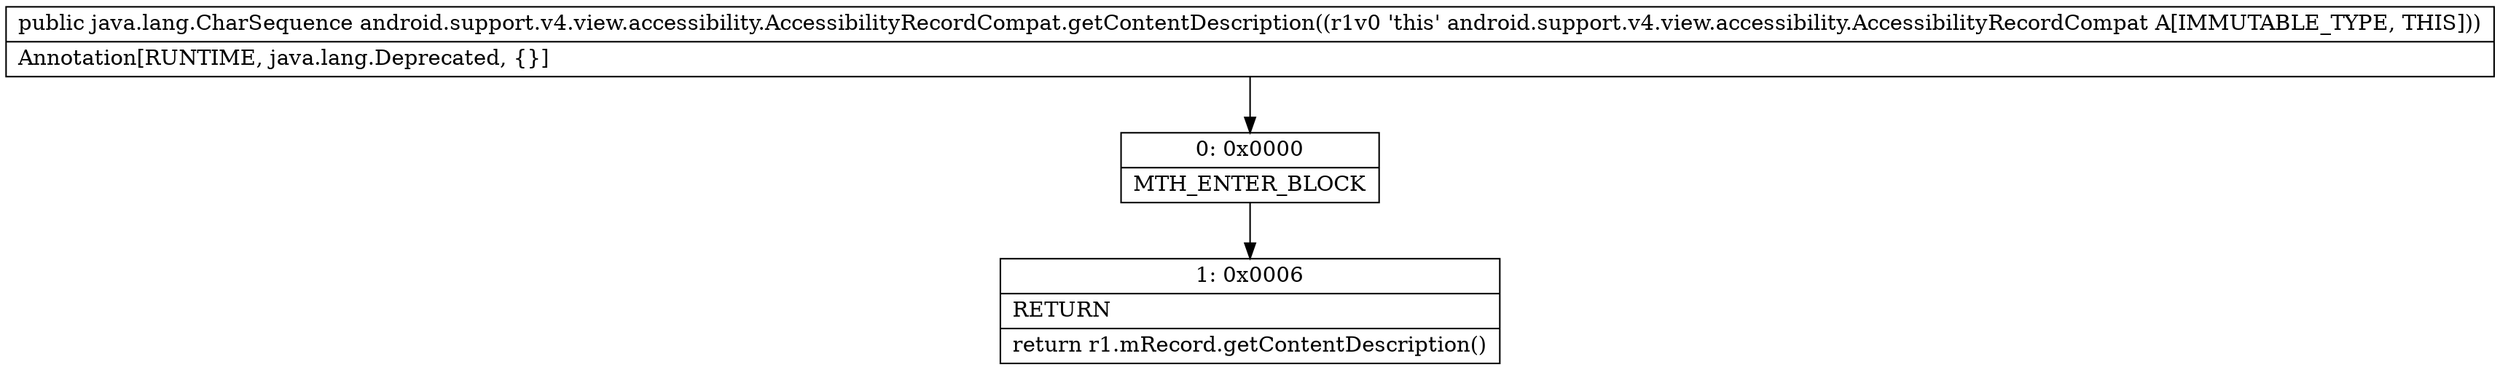 digraph "CFG forandroid.support.v4.view.accessibility.AccessibilityRecordCompat.getContentDescription()Ljava\/lang\/CharSequence;" {
Node_0 [shape=record,label="{0\:\ 0x0000|MTH_ENTER_BLOCK\l}"];
Node_1 [shape=record,label="{1\:\ 0x0006|RETURN\l|return r1.mRecord.getContentDescription()\l}"];
MethodNode[shape=record,label="{public java.lang.CharSequence android.support.v4.view.accessibility.AccessibilityRecordCompat.getContentDescription((r1v0 'this' android.support.v4.view.accessibility.AccessibilityRecordCompat A[IMMUTABLE_TYPE, THIS]))  | Annotation[RUNTIME, java.lang.Deprecated, \{\}]\l}"];
MethodNode -> Node_0;
Node_0 -> Node_1;
}

